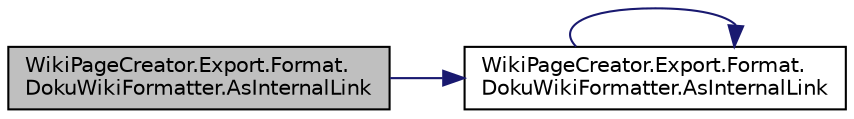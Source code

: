 digraph "WikiPageCreator.Export.Format.DokuWikiFormatter.AsInternalLink"
{
 // LATEX_PDF_SIZE
  edge [fontname="Helvetica",fontsize="10",labelfontname="Helvetica",labelfontsize="10"];
  node [fontname="Helvetica",fontsize="10",shape=record];
  rankdir="LR";
  Node1 [label="WikiPageCreator.Export.Format.\lDokuWikiFormatter.AsInternalLink",height=0.2,width=0.4,color="black", fillcolor="grey75", style="filled", fontcolor="black",tooltip="Formats the given parameters as an internal link."];
  Node1 -> Node2 [color="midnightblue",fontsize="10",style="solid",fontname="Helvetica"];
  Node2 [label="WikiPageCreator.Export.Format.\lDokuWikiFormatter.AsInternalLink",height=0.2,width=0.4,color="black", fillcolor="white", style="filled",URL="$d0/d74/class_wiki_page_creator_1_1_export_1_1_format_1_1_doku_wiki_formatter.html#a0a1f0f5958a3e7cfb5b079fa08a68d1e",tooltip="Formats the given parameters as an internal link."];
  Node2 -> Node2 [color="midnightblue",fontsize="10",style="solid",fontname="Helvetica"];
}
